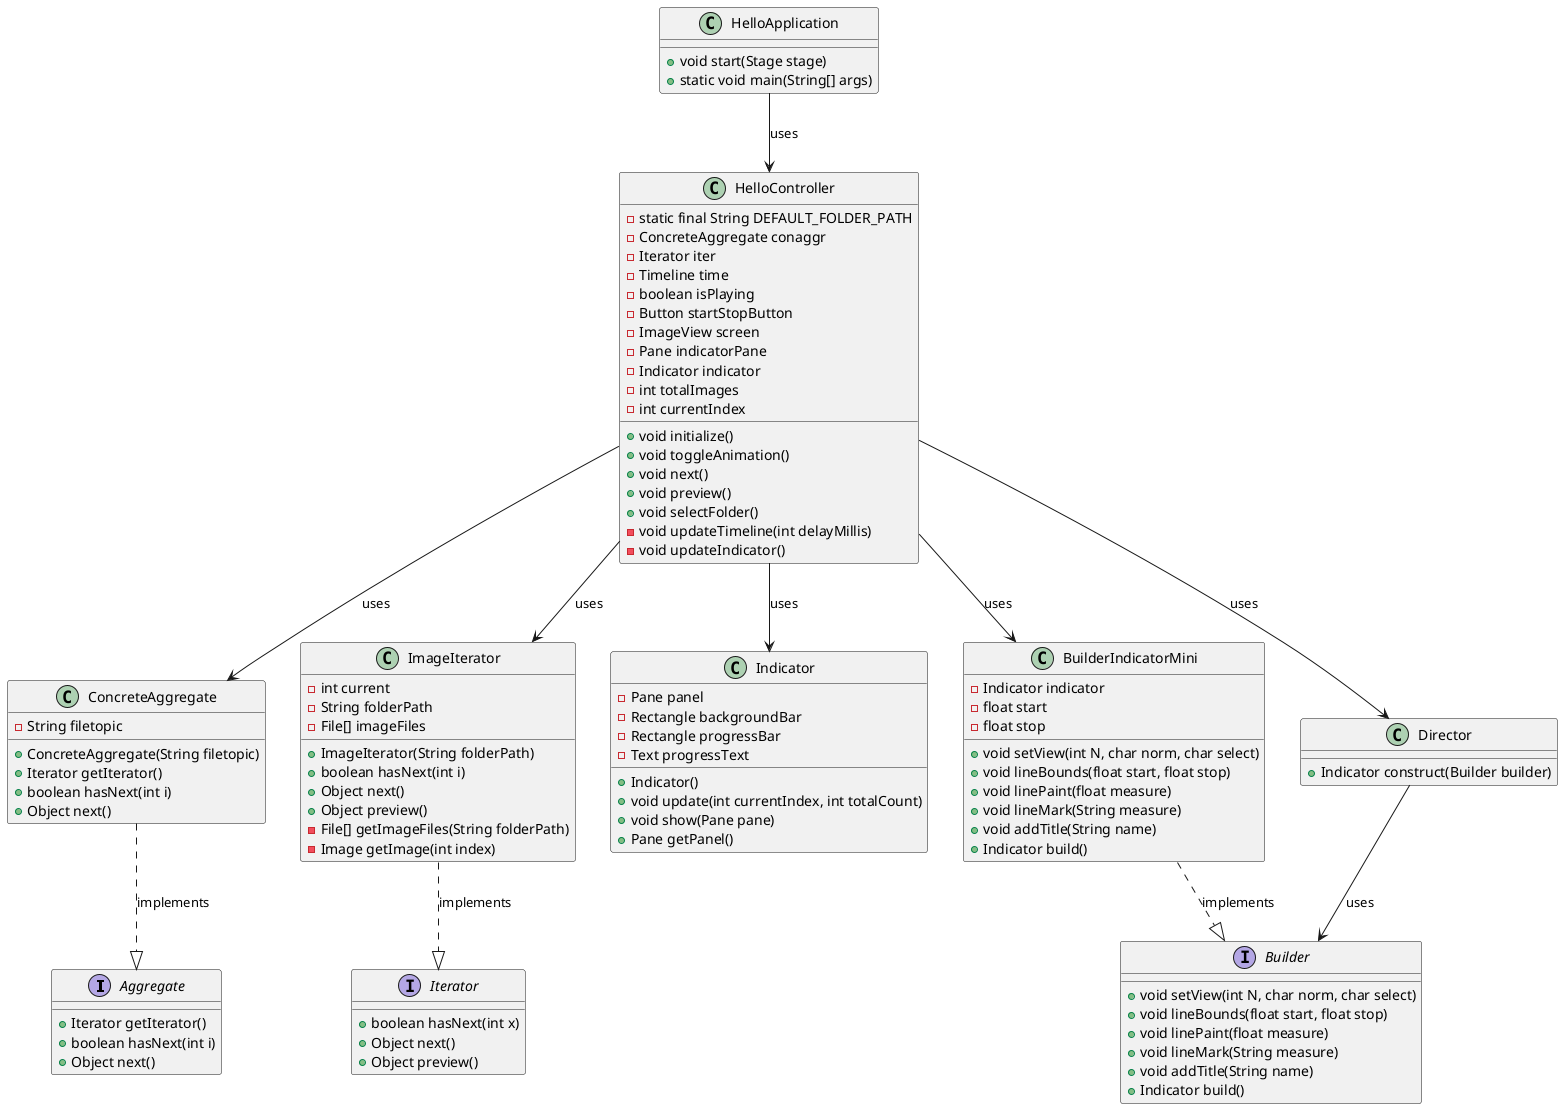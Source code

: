 @startuml

' Интерфейсы
interface Aggregate {
    + Iterator getIterator()
    + boolean hasNext(int i)
    + Object next()
}

interface Iterator {
    + boolean hasNext(int x)
    + Object next()
    + Object preview()
}

interface Builder {
    + void setView(int N, char norm, char select)
    + void lineBounds(float start, float stop)
    + void linePaint(float measure)
    + void lineMark(String measure)
    + void addTitle(String name)
    + Indicator build()
}

' Классы
class HelloApplication {
    + void start(Stage stage)
    + static void main(String[] args)
}

class HelloController {
    - static final String DEFAULT_FOLDER_PATH
    - ConcreteAggregate conaggr
    - Iterator iter
    - Timeline time
    - boolean isPlaying
    - Button startStopButton
    - ImageView screen
    - Pane indicatorPane
    - Indicator indicator
    - int totalImages
    - int currentIndex

    + void initialize()
    + void toggleAnimation()
    + void next()
    + void preview()
    + void selectFolder()
    - void updateTimeline(int delayMillis)
    - void updateIndicator()
}

class ConcreteAggregate {
    - String filetopic

    + ConcreteAggregate(String filetopic)
    + Iterator getIterator()
    + boolean hasNext(int i)
    + Object next()
}

class ImageIterator {
    - int current
    - String folderPath
    - File[] imageFiles

    + ImageIterator(String folderPath)
    + boolean hasNext(int i)
    + Object next()
    + Object preview()
    - File[] getImageFiles(String folderPath)
    - Image getImage(int index)
}

class Indicator {
    - Pane panel
    - Rectangle backgroundBar
    - Rectangle progressBar
    - Text progressText

    + Indicator()
    + void update(int currentIndex, int totalCount)
    + void show(Pane pane)
    + Pane getPanel()
}

class BuilderIndicatorMini {
    - Indicator indicator
    - float start
    - float stop

    + void setView(int N, char norm, char select)
    + void lineBounds(float start, float stop)
    + void linePaint(float measure)
    + void lineMark(String measure)
    + void addTitle(String name)
    + Indicator build()
}

class Director {
    + Indicator construct(Builder builder)
}

' Связи между классами
HelloApplication --> HelloController : uses
HelloController --> ConcreteAggregate : uses
HelloController --> ImageIterator : uses
HelloController --> Indicator : uses
HelloController --> BuilderIndicatorMini : uses
HelloController --> Director : uses

ConcreteAggregate ..|> Aggregate : implements
ImageIterator ..|> Iterator : implements
BuilderIndicatorMini ..|> Builder : implements

Director --> Builder : uses

@enduml